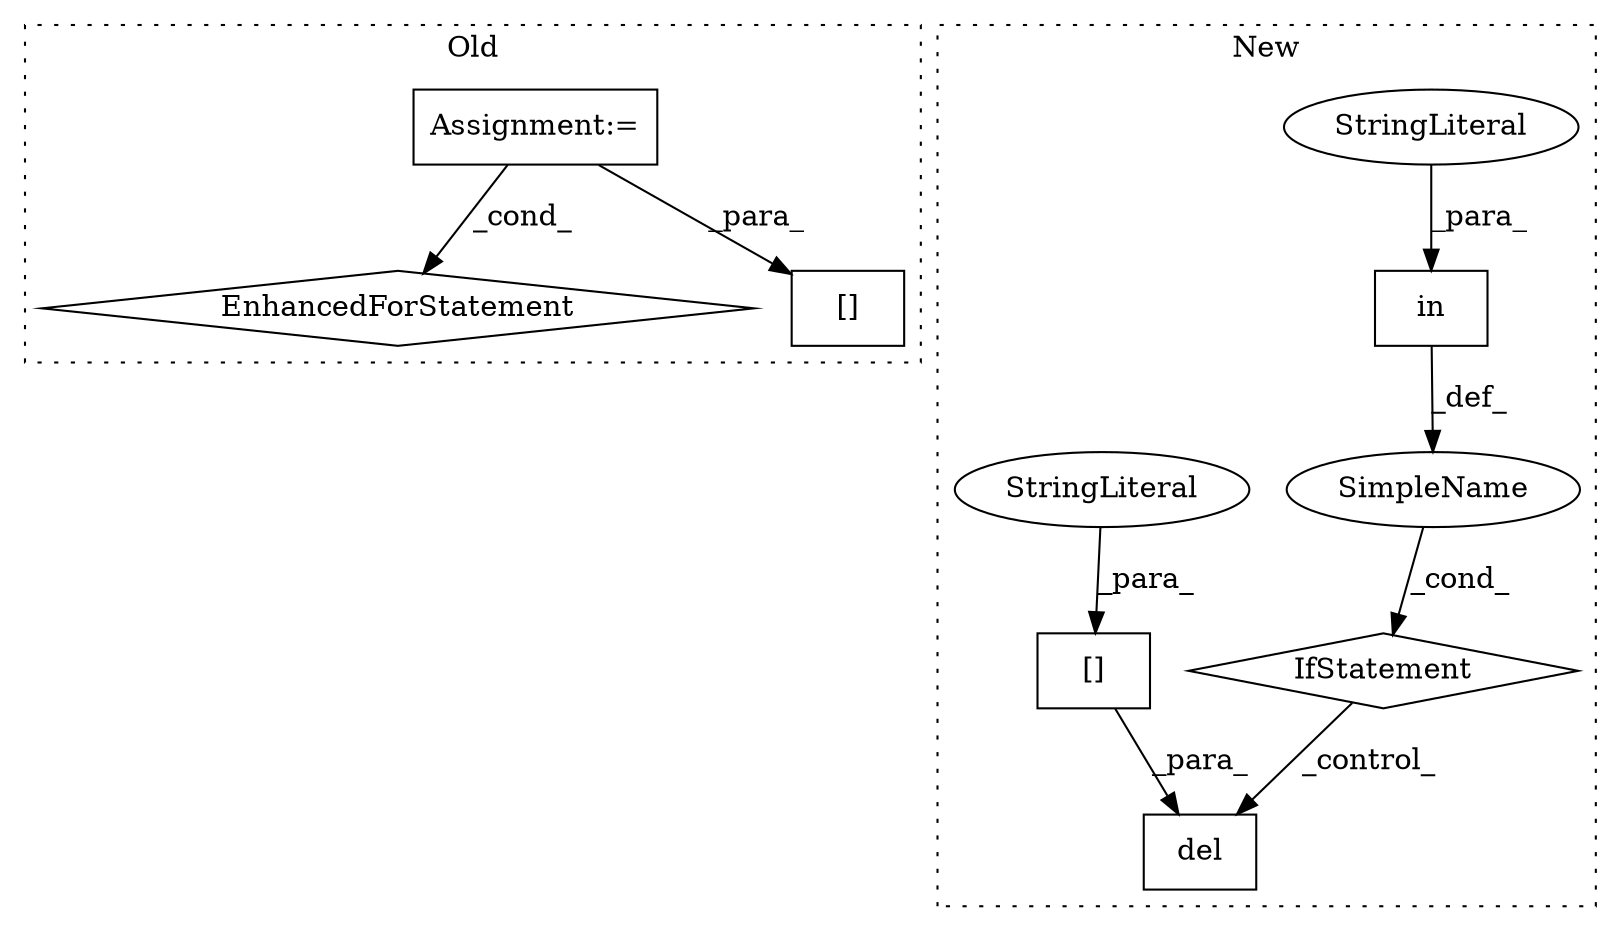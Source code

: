 digraph G {
subgraph cluster0 {
1 [label="EnhancedForStatement" a="70" s="3366,3474" l="53,2" shape="diamond"];
3 [label="Assignment:=" a="7" s="3366,3474" l="53,2" shape="box"];
10 [label="[]" a="2" s="3700,3715" l="11,1" shape="box"];
label = "Old";
style="dotted";
}
subgraph cluster1 {
2 [label="del" a="32" s="5100,5130" l="4,1" shape="box"];
4 [label="[]" a="2" s="5104,5129" l="20,1" shape="box"];
5 [label="IfStatement" a="25" s="4962,5088" l="4,2" shape="diamond"];
6 [label="SimpleName" a="42" s="" l="" shape="ellipse"];
7 [label="in" a="105" s="4973" l="28" shape="box"];
8 [label="StringLiteral" a="45" s="4973" l="5" shape="ellipse"];
9 [label="StringLiteral" a="45" s="5124" l="5" shape="ellipse"];
label = "New";
style="dotted";
}
3 -> 10 [label="_para_"];
3 -> 1 [label="_cond_"];
4 -> 2 [label="_para_"];
5 -> 2 [label="_control_"];
6 -> 5 [label="_cond_"];
7 -> 6 [label="_def_"];
8 -> 7 [label="_para_"];
9 -> 4 [label="_para_"];
}